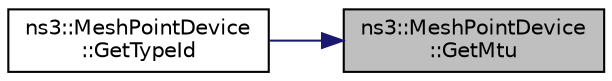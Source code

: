 digraph "ns3::MeshPointDevice::GetMtu"
{
 // LATEX_PDF_SIZE
  edge [fontname="Helvetica",fontsize="10",labelfontname="Helvetica",labelfontsize="10"];
  node [fontname="Helvetica",fontsize="10",shape=record];
  rankdir="RL";
  Node1 [label="ns3::MeshPointDevice\l::GetMtu",height=0.2,width=0.4,color="black", fillcolor="grey75", style="filled", fontcolor="black",tooltip="Register routing protocol to be used. Protocol must be already installed on this mesh point."];
  Node1 -> Node2 [dir="back",color="midnightblue",fontsize="10",style="solid",fontname="Helvetica"];
  Node2 [label="ns3::MeshPointDevice\l::GetTypeId",height=0.2,width=0.4,color="black", fillcolor="white", style="filled",URL="$classns3_1_1_mesh_point_device.html#a9705d0ab147e330bb3eeafdfd844f65b",tooltip="Get the type ID."];
}
